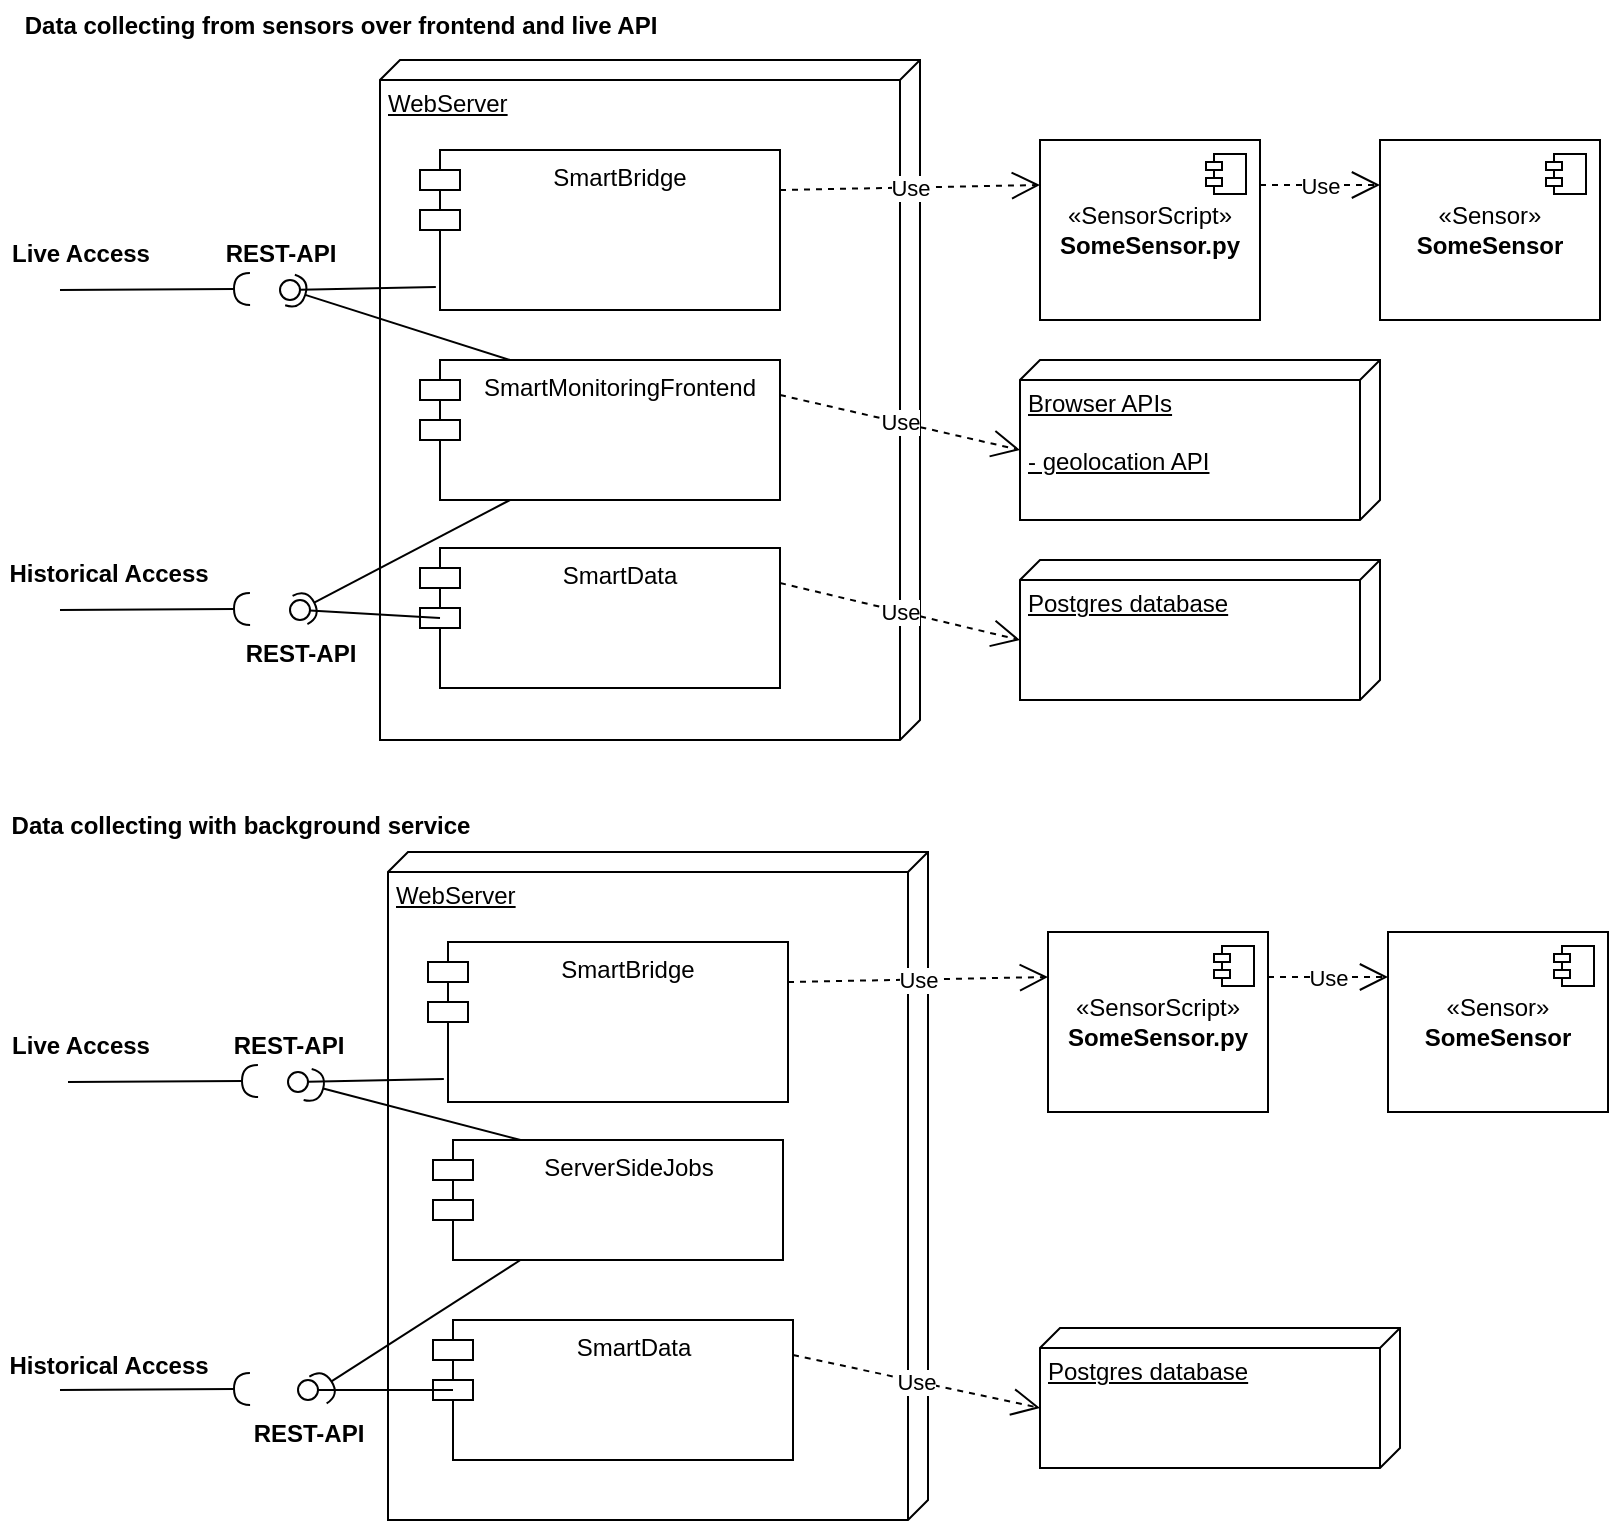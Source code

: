 <mxfile version="21.2.8" type="device">
  <diagram name="Seite-1" id="PgmqdzP3HbmkdX3xIRE-">
    <mxGraphModel dx="1562" dy="916" grid="1" gridSize="10" guides="1" tooltips="1" connect="1" arrows="1" fold="1" page="1" pageScale="1" pageWidth="827" pageHeight="1169" math="0" shadow="0">
      <root>
        <mxCell id="0" />
        <mxCell id="1" parent="0" />
        <mxCell id="LPqlqlBXjNiI8-WdypCB-1" value="«SensorScript»&lt;br&gt;&lt;b&gt;SomeSensor.py&lt;/b&gt;" style="html=1;dropTarget=0;whiteSpace=wrap;" vertex="1" parent="1">
          <mxGeometry x="530" y="80" width="110" height="90" as="geometry" />
        </mxCell>
        <mxCell id="LPqlqlBXjNiI8-WdypCB-2" value="" style="shape=module;jettyWidth=8;jettyHeight=4;" vertex="1" parent="LPqlqlBXjNiI8-WdypCB-1">
          <mxGeometry x="1" width="20" height="20" relative="1" as="geometry">
            <mxPoint x="-27" y="7" as="offset" />
          </mxGeometry>
        </mxCell>
        <mxCell id="LPqlqlBXjNiI8-WdypCB-3" value="WebServer" style="verticalAlign=top;align=left;spacingTop=8;spacingLeft=2;spacingRight=12;shape=cube;size=10;direction=south;fontStyle=4;html=1;whiteSpace=wrap;" vertex="1" parent="1">
          <mxGeometry x="200" y="40" width="270" height="340" as="geometry" />
        </mxCell>
        <mxCell id="LPqlqlBXjNiI8-WdypCB-4" value="SmartMonitoringFrontend" style="shape=module;align=left;spacingLeft=20;align=center;verticalAlign=top;whiteSpace=wrap;html=1;" vertex="1" parent="1">
          <mxGeometry x="220" y="190" width="180" height="70" as="geometry" />
        </mxCell>
        <mxCell id="LPqlqlBXjNiI8-WdypCB-5" value="SmartData" style="shape=module;align=left;spacingLeft=20;align=center;verticalAlign=top;whiteSpace=wrap;html=1;" vertex="1" parent="1">
          <mxGeometry x="220" y="284" width="180" height="70" as="geometry" />
        </mxCell>
        <mxCell id="LPqlqlBXjNiI8-WdypCB-6" value="Postgres database" style="verticalAlign=top;align=left;spacingTop=8;spacingLeft=2;spacingRight=12;shape=cube;size=10;direction=south;fontStyle=4;html=1;whiteSpace=wrap;" vertex="1" parent="1">
          <mxGeometry x="520" y="290" width="180" height="70" as="geometry" />
        </mxCell>
        <mxCell id="LPqlqlBXjNiI8-WdypCB-7" value="SmartBridge" style="shape=module;align=left;spacingLeft=20;align=center;verticalAlign=top;whiteSpace=wrap;html=1;" vertex="1" parent="1">
          <mxGeometry x="220" y="85" width="180" height="80" as="geometry" />
        </mxCell>
        <mxCell id="LPqlqlBXjNiI8-WdypCB-8" value="" style="rounded=0;orthogonalLoop=1;jettySize=auto;html=1;endArrow=none;endFill=0;sketch=0;sourcePerimeterSpacing=0;targetPerimeterSpacing=0;exitX=0.044;exitY=0.857;exitDx=0;exitDy=0;exitPerimeter=0;" edge="1" target="LPqlqlBXjNiI8-WdypCB-10" parent="1" source="LPqlqlBXjNiI8-WdypCB-7">
          <mxGeometry relative="1" as="geometry">
            <mxPoint x="500" y="475" as="sourcePoint" />
          </mxGeometry>
        </mxCell>
        <mxCell id="LPqlqlBXjNiI8-WdypCB-9" value="" style="rounded=0;orthogonalLoop=1;jettySize=auto;html=1;endArrow=halfCircle;endFill=0;entryX=0.5;entryY=0.5;endSize=6;strokeWidth=1;sketch=0;exitX=0.25;exitY=0;exitDx=0;exitDy=0;" edge="1" target="LPqlqlBXjNiI8-WdypCB-10" parent="1" source="LPqlqlBXjNiI8-WdypCB-4">
          <mxGeometry relative="1" as="geometry">
            <mxPoint x="670" y="430" as="sourcePoint" />
          </mxGeometry>
        </mxCell>
        <mxCell id="LPqlqlBXjNiI8-WdypCB-10" value="" style="ellipse;whiteSpace=wrap;html=1;align=center;aspect=fixed;resizable=0;points=[];outlineConnect=0;sketch=0;" vertex="1" parent="1">
          <mxGeometry x="150" y="150" width="10" height="10" as="geometry" />
        </mxCell>
        <mxCell id="LPqlqlBXjNiI8-WdypCB-11" value="«Sensor»&lt;br&gt;&lt;b&gt;SomeSensor&lt;/b&gt;" style="html=1;dropTarget=0;whiteSpace=wrap;" vertex="1" parent="1">
          <mxGeometry x="700" y="80" width="110" height="90" as="geometry" />
        </mxCell>
        <mxCell id="LPqlqlBXjNiI8-WdypCB-12" value="" style="shape=module;jettyWidth=8;jettyHeight=4;" vertex="1" parent="LPqlqlBXjNiI8-WdypCB-11">
          <mxGeometry x="1" width="20" height="20" relative="1" as="geometry">
            <mxPoint x="-27" y="7" as="offset" />
          </mxGeometry>
        </mxCell>
        <mxCell id="LPqlqlBXjNiI8-WdypCB-13" value="Use" style="endArrow=open;endSize=12;dashed=1;html=1;rounded=0;exitX=1;exitY=0.25;exitDx=0;exitDy=0;entryX=0;entryY=0.25;entryDx=0;entryDy=0;" edge="1" parent="1" source="LPqlqlBXjNiI8-WdypCB-7" target="LPqlqlBXjNiI8-WdypCB-1">
          <mxGeometry width="160" relative="1" as="geometry">
            <mxPoint x="330" y="270" as="sourcePoint" />
            <mxPoint x="490" y="270" as="targetPoint" />
          </mxGeometry>
        </mxCell>
        <mxCell id="LPqlqlBXjNiI8-WdypCB-14" value="Use" style="endArrow=open;endSize=12;dashed=1;html=1;rounded=0;exitX=1;exitY=0.25;exitDx=0;exitDy=0;entryX=0;entryY=0.25;entryDx=0;entryDy=0;" edge="1" parent="1" source="LPqlqlBXjNiI8-WdypCB-1" target="LPqlqlBXjNiI8-WdypCB-11">
          <mxGeometry width="160" relative="1" as="geometry">
            <mxPoint x="330" y="270" as="sourcePoint" />
            <mxPoint x="490" y="270" as="targetPoint" />
          </mxGeometry>
        </mxCell>
        <mxCell id="LPqlqlBXjNiI8-WdypCB-18" value="Use" style="endArrow=open;endSize=12;dashed=1;html=1;rounded=0;exitX=1;exitY=0.25;exitDx=0;exitDy=0;entryX=0;entryY=0;entryDx=40;entryDy=180;entryPerimeter=0;" edge="1" parent="1" source="LPqlqlBXjNiI8-WdypCB-5" target="LPqlqlBXjNiI8-WdypCB-6">
          <mxGeometry width="160" relative="1" as="geometry">
            <mxPoint x="330" y="370" as="sourcePoint" />
            <mxPoint x="490" y="370" as="targetPoint" />
          </mxGeometry>
        </mxCell>
        <mxCell id="LPqlqlBXjNiI8-WdypCB-19" value="REST-API" style="text;align=center;fontStyle=1;verticalAlign=middle;spacingLeft=3;spacingRight=3;strokeColor=none;rotatable=0;points=[[0,0.5],[1,0.5]];portConstraint=eastwest;html=1;" vertex="1" parent="1">
          <mxGeometry x="110" y="124" width="80" height="26" as="geometry" />
        </mxCell>
        <mxCell id="LPqlqlBXjNiI8-WdypCB-20" value="REST-API" style="text;align=center;fontStyle=1;verticalAlign=middle;spacingLeft=3;spacingRight=3;strokeColor=none;rotatable=0;points=[[0,0.5],[1,0.5]];portConstraint=eastwest;html=1;" vertex="1" parent="1">
          <mxGeometry x="120" y="324" width="80" height="26" as="geometry" />
        </mxCell>
        <mxCell id="LPqlqlBXjNiI8-WdypCB-21" value="" style="rounded=0;orthogonalLoop=1;jettySize=auto;html=1;endArrow=none;endFill=0;sketch=0;sourcePerimeterSpacing=0;targetPerimeterSpacing=0;exitX=0;exitY=0.5;exitDx=10;exitDy=0;exitPerimeter=0;" edge="1" target="LPqlqlBXjNiI8-WdypCB-23" parent="1" source="LPqlqlBXjNiI8-WdypCB-5">
          <mxGeometry relative="1" as="geometry">
            <mxPoint x="150" y="440" as="sourcePoint" />
          </mxGeometry>
        </mxCell>
        <mxCell id="LPqlqlBXjNiI8-WdypCB-22" value="" style="rounded=0;orthogonalLoop=1;jettySize=auto;html=1;endArrow=halfCircle;endFill=0;entryX=0.5;entryY=0.5;endSize=6;strokeWidth=1;sketch=0;exitX=0.25;exitY=1;exitDx=0;exitDy=0;" edge="1" target="LPqlqlBXjNiI8-WdypCB-23" parent="1" source="LPqlqlBXjNiI8-WdypCB-4">
          <mxGeometry relative="1" as="geometry">
            <mxPoint x="590" y="310" as="sourcePoint" />
          </mxGeometry>
        </mxCell>
        <mxCell id="LPqlqlBXjNiI8-WdypCB-23" value="" style="ellipse;whiteSpace=wrap;html=1;align=center;aspect=fixed;resizable=0;points=[];outlineConnect=0;sketch=0;" vertex="1" parent="1">
          <mxGeometry x="155" y="310" width="10" height="10" as="geometry" />
        </mxCell>
        <mxCell id="LPqlqlBXjNiI8-WdypCB-31" value="" style="rounded=0;orthogonalLoop=1;jettySize=auto;html=1;endArrow=halfCircle;endFill=0;entryX=0.5;entryY=0.5;endSize=6;strokeWidth=1;sketch=0;" edge="1" parent="1">
          <mxGeometry relative="1" as="geometry">
            <mxPoint x="40" y="155" as="sourcePoint" />
            <mxPoint x="135" y="154.5" as="targetPoint" />
          </mxGeometry>
        </mxCell>
        <mxCell id="LPqlqlBXjNiI8-WdypCB-32" value="" style="rounded=0;orthogonalLoop=1;jettySize=auto;html=1;endArrow=halfCircle;endFill=0;entryX=0.5;entryY=0.5;endSize=6;strokeWidth=1;sketch=0;" edge="1" parent="1">
          <mxGeometry relative="1" as="geometry">
            <mxPoint x="40" y="315" as="sourcePoint" />
            <mxPoint x="135" y="314.5" as="targetPoint" />
          </mxGeometry>
        </mxCell>
        <mxCell id="LPqlqlBXjNiI8-WdypCB-33" value="Live Access" style="text;align=center;fontStyle=1;verticalAlign=middle;spacingLeft=3;spacingRight=3;strokeColor=none;rotatable=0;points=[[0,0.5],[1,0.5]];portConstraint=eastwest;html=1;" vertex="1" parent="1">
          <mxGeometry x="10" y="124" width="80" height="26" as="geometry" />
        </mxCell>
        <mxCell id="LPqlqlBXjNiI8-WdypCB-34" value="Historical Access" style="text;align=center;fontStyle=1;verticalAlign=middle;spacingLeft=3;spacingRight=3;strokeColor=none;rotatable=0;points=[[0,0.5],[1,0.5]];portConstraint=eastwest;html=1;" vertex="1" parent="1">
          <mxGeometry x="24" y="284" width="80" height="26" as="geometry" />
        </mxCell>
        <mxCell id="LPqlqlBXjNiI8-WdypCB-35" value="Data collecting from sensors over frontend and live API" style="text;align=center;fontStyle=1;verticalAlign=middle;spacingLeft=3;spacingRight=3;strokeColor=none;rotatable=0;points=[[0,0.5],[1,0.5]];portConstraint=eastwest;html=1;" vertex="1" parent="1">
          <mxGeometry x="140" y="10" width="80" height="26" as="geometry" />
        </mxCell>
        <mxCell id="LPqlqlBXjNiI8-WdypCB-36" value="«SensorScript»&lt;br&gt;&lt;b&gt;SomeSensor.py&lt;/b&gt;" style="html=1;dropTarget=0;whiteSpace=wrap;" vertex="1" parent="1">
          <mxGeometry x="534" y="476" width="110" height="90" as="geometry" />
        </mxCell>
        <mxCell id="LPqlqlBXjNiI8-WdypCB-37" value="" style="shape=module;jettyWidth=8;jettyHeight=4;" vertex="1" parent="LPqlqlBXjNiI8-WdypCB-36">
          <mxGeometry x="1" width="20" height="20" relative="1" as="geometry">
            <mxPoint x="-27" y="7" as="offset" />
          </mxGeometry>
        </mxCell>
        <mxCell id="LPqlqlBXjNiI8-WdypCB-38" value="WebServer" style="verticalAlign=top;align=left;spacingTop=8;spacingLeft=2;spacingRight=12;shape=cube;size=10;direction=south;fontStyle=4;html=1;whiteSpace=wrap;" vertex="1" parent="1">
          <mxGeometry x="204" y="436" width="270" height="334" as="geometry" />
        </mxCell>
        <mxCell id="LPqlqlBXjNiI8-WdypCB-40" value="SmartData" style="shape=module;align=left;spacingLeft=20;align=center;verticalAlign=top;whiteSpace=wrap;html=1;" vertex="1" parent="1">
          <mxGeometry x="226.5" y="670" width="180" height="70" as="geometry" />
        </mxCell>
        <mxCell id="LPqlqlBXjNiI8-WdypCB-41" value="Postgres database" style="verticalAlign=top;align=left;spacingTop=8;spacingLeft=2;spacingRight=12;shape=cube;size=10;direction=south;fontStyle=4;html=1;whiteSpace=wrap;" vertex="1" parent="1">
          <mxGeometry x="530" y="674" width="180" height="70" as="geometry" />
        </mxCell>
        <mxCell id="LPqlqlBXjNiI8-WdypCB-42" value="SmartBridge" style="shape=module;align=left;spacingLeft=20;align=center;verticalAlign=top;whiteSpace=wrap;html=1;" vertex="1" parent="1">
          <mxGeometry x="224" y="481" width="180" height="80" as="geometry" />
        </mxCell>
        <mxCell id="LPqlqlBXjNiI8-WdypCB-43" value="" style="rounded=0;orthogonalLoop=1;jettySize=auto;html=1;endArrow=none;endFill=0;sketch=0;sourcePerimeterSpacing=0;targetPerimeterSpacing=0;exitX=0.044;exitY=0.857;exitDx=0;exitDy=0;exitPerimeter=0;" edge="1" parent="1" source="LPqlqlBXjNiI8-WdypCB-42" target="LPqlqlBXjNiI8-WdypCB-45">
          <mxGeometry relative="1" as="geometry">
            <mxPoint x="504" y="871" as="sourcePoint" />
          </mxGeometry>
        </mxCell>
        <mxCell id="LPqlqlBXjNiI8-WdypCB-45" value="" style="ellipse;whiteSpace=wrap;html=1;align=center;aspect=fixed;resizable=0;points=[];outlineConnect=0;sketch=0;" vertex="1" parent="1">
          <mxGeometry x="154" y="546" width="10" height="10" as="geometry" />
        </mxCell>
        <mxCell id="LPqlqlBXjNiI8-WdypCB-46" value="«Sensor»&lt;br&gt;&lt;b&gt;SomeSensor&lt;/b&gt;" style="html=1;dropTarget=0;whiteSpace=wrap;" vertex="1" parent="1">
          <mxGeometry x="704" y="476" width="110" height="90" as="geometry" />
        </mxCell>
        <mxCell id="LPqlqlBXjNiI8-WdypCB-47" value="" style="shape=module;jettyWidth=8;jettyHeight=4;" vertex="1" parent="LPqlqlBXjNiI8-WdypCB-46">
          <mxGeometry x="1" width="20" height="20" relative="1" as="geometry">
            <mxPoint x="-27" y="7" as="offset" />
          </mxGeometry>
        </mxCell>
        <mxCell id="LPqlqlBXjNiI8-WdypCB-48" value="Use" style="endArrow=open;endSize=12;dashed=1;html=1;rounded=0;exitX=1;exitY=0.25;exitDx=0;exitDy=0;entryX=0;entryY=0.25;entryDx=0;entryDy=0;" edge="1" parent="1" source="LPqlqlBXjNiI8-WdypCB-42" target="LPqlqlBXjNiI8-WdypCB-36">
          <mxGeometry width="160" relative="1" as="geometry">
            <mxPoint x="334" y="666" as="sourcePoint" />
            <mxPoint x="494" y="666" as="targetPoint" />
          </mxGeometry>
        </mxCell>
        <mxCell id="LPqlqlBXjNiI8-WdypCB-49" value="Use" style="endArrow=open;endSize=12;dashed=1;html=1;rounded=0;exitX=1;exitY=0.25;exitDx=0;exitDy=0;entryX=0;entryY=0.25;entryDx=0;entryDy=0;" edge="1" parent="1" source="LPqlqlBXjNiI8-WdypCB-36" target="LPqlqlBXjNiI8-WdypCB-46">
          <mxGeometry width="160" relative="1" as="geometry">
            <mxPoint x="334" y="666" as="sourcePoint" />
            <mxPoint x="494" y="666" as="targetPoint" />
          </mxGeometry>
        </mxCell>
        <mxCell id="LPqlqlBXjNiI8-WdypCB-50" value="Use" style="endArrow=open;endSize=12;dashed=1;html=1;rounded=0;exitX=1;exitY=0.25;exitDx=0;exitDy=0;entryX=0;entryY=0;entryDx=40;entryDy=180;entryPerimeter=0;" edge="1" parent="1" source="LPqlqlBXjNiI8-WdypCB-40" target="LPqlqlBXjNiI8-WdypCB-41">
          <mxGeometry width="160" relative="1" as="geometry">
            <mxPoint x="334" y="766" as="sourcePoint" />
            <mxPoint x="494" y="766" as="targetPoint" />
          </mxGeometry>
        </mxCell>
        <mxCell id="LPqlqlBXjNiI8-WdypCB-51" value="REST-API" style="text;align=center;fontStyle=1;verticalAlign=middle;spacingLeft=3;spacingRight=3;strokeColor=none;rotatable=0;points=[[0,0.5],[1,0.5]];portConstraint=eastwest;html=1;" vertex="1" parent="1">
          <mxGeometry x="114" y="520" width="80" height="26" as="geometry" />
        </mxCell>
        <mxCell id="LPqlqlBXjNiI8-WdypCB-52" value="REST-API" style="text;align=center;fontStyle=1;verticalAlign=middle;spacingLeft=3;spacingRight=3;strokeColor=none;rotatable=0;points=[[0,0.5],[1,0.5]];portConstraint=eastwest;html=1;" vertex="1" parent="1">
          <mxGeometry x="124" y="714" width="80" height="26" as="geometry" />
        </mxCell>
        <mxCell id="LPqlqlBXjNiI8-WdypCB-53" value="" style="rounded=0;orthogonalLoop=1;jettySize=auto;html=1;endArrow=none;endFill=0;sketch=0;sourcePerimeterSpacing=0;targetPerimeterSpacing=0;exitX=0;exitY=0.5;exitDx=10;exitDy=0;exitPerimeter=0;" edge="1" parent="1" source="LPqlqlBXjNiI8-WdypCB-40" target="LPqlqlBXjNiI8-WdypCB-55">
          <mxGeometry relative="1" as="geometry">
            <mxPoint x="154" y="836" as="sourcePoint" />
          </mxGeometry>
        </mxCell>
        <mxCell id="LPqlqlBXjNiI8-WdypCB-55" value="" style="ellipse;whiteSpace=wrap;html=1;align=center;aspect=fixed;resizable=0;points=[];outlineConnect=0;sketch=0;" vertex="1" parent="1">
          <mxGeometry x="159" y="700" width="10" height="10" as="geometry" />
        </mxCell>
        <mxCell id="LPqlqlBXjNiI8-WdypCB-56" value="ServerSideJobs" style="shape=module;align=left;spacingLeft=20;align=center;verticalAlign=top;whiteSpace=wrap;html=1;" vertex="1" parent="1">
          <mxGeometry x="226.5" y="580" width="175" height="60" as="geometry" />
        </mxCell>
        <mxCell id="LPqlqlBXjNiI8-WdypCB-57" value="" style="rounded=0;orthogonalLoop=1;jettySize=auto;html=1;endArrow=halfCircle;endFill=0;endSize=6;strokeWidth=1;sketch=0;exitX=0.25;exitY=0;exitDx=0;exitDy=0;" edge="1" parent="1" source="LPqlqlBXjNiI8-WdypCB-56" target="LPqlqlBXjNiI8-WdypCB-45">
          <mxGeometry relative="1" as="geometry">
            <mxPoint x="614" y="706" as="sourcePoint" />
            <mxPoint x="79" y="681" as="targetPoint" />
          </mxGeometry>
        </mxCell>
        <mxCell id="LPqlqlBXjNiI8-WdypCB-58" value="" style="rounded=0;orthogonalLoop=1;jettySize=auto;html=1;endArrow=halfCircle;endFill=0;entryX=1;entryY=0.5;endSize=6;strokeWidth=1;sketch=0;exitX=0.25;exitY=1;exitDx=0;exitDy=0;entryDx=0;entryDy=0;entryPerimeter=0;" edge="1" parent="1" source="LPqlqlBXjNiI8-WdypCB-56" target="LPqlqlBXjNiI8-WdypCB-55">
          <mxGeometry relative="1" as="geometry">
            <mxPoint x="624" y="716" as="sourcePoint" />
            <mxPoint x="89" y="691" as="targetPoint" />
          </mxGeometry>
        </mxCell>
        <mxCell id="LPqlqlBXjNiI8-WdypCB-59" value="" style="rounded=0;orthogonalLoop=1;jettySize=auto;html=1;endArrow=halfCircle;endFill=0;entryX=0.5;entryY=0.5;endSize=6;strokeWidth=1;sketch=0;" edge="1" parent="1">
          <mxGeometry relative="1" as="geometry">
            <mxPoint x="44" y="551" as="sourcePoint" />
            <mxPoint x="139" y="550.5" as="targetPoint" />
          </mxGeometry>
        </mxCell>
        <mxCell id="LPqlqlBXjNiI8-WdypCB-60" value="" style="rounded=0;orthogonalLoop=1;jettySize=auto;html=1;endArrow=halfCircle;endFill=0;entryX=0.5;entryY=0.5;endSize=6;strokeWidth=1;sketch=0;" edge="1" parent="1">
          <mxGeometry relative="1" as="geometry">
            <mxPoint x="40" y="705" as="sourcePoint" />
            <mxPoint x="135" y="704.5" as="targetPoint" />
          </mxGeometry>
        </mxCell>
        <mxCell id="LPqlqlBXjNiI8-WdypCB-61" value="Live Access" style="text;align=center;fontStyle=1;verticalAlign=middle;spacingLeft=3;spacingRight=3;strokeColor=none;rotatable=0;points=[[0,0.5],[1,0.5]];portConstraint=eastwest;html=1;" vertex="1" parent="1">
          <mxGeometry x="10" y="520" width="80" height="26" as="geometry" />
        </mxCell>
        <mxCell id="LPqlqlBXjNiI8-WdypCB-62" value="Historical Access" style="text;align=center;fontStyle=1;verticalAlign=middle;spacingLeft=3;spacingRight=3;strokeColor=none;rotatable=0;points=[[0,0.5],[1,0.5]];portConstraint=eastwest;html=1;" vertex="1" parent="1">
          <mxGeometry x="24" y="680" width="80" height="26" as="geometry" />
        </mxCell>
        <mxCell id="LPqlqlBXjNiI8-WdypCB-63" value="Data collecting with background service" style="text;align=center;fontStyle=1;verticalAlign=middle;spacingLeft=3;spacingRight=3;strokeColor=none;rotatable=0;points=[[0,0.5],[1,0.5]];portConstraint=eastwest;html=1;" vertex="1" parent="1">
          <mxGeometry x="90" y="410" width="80" height="26" as="geometry" />
        </mxCell>
        <mxCell id="LPqlqlBXjNiI8-WdypCB-64" value="Browser APIs&lt;br&gt;&lt;br&gt;- geolocation API" style="verticalAlign=top;align=left;spacingTop=8;spacingLeft=2;spacingRight=12;shape=cube;size=10;direction=south;fontStyle=4;html=1;whiteSpace=wrap;" vertex="1" parent="1">
          <mxGeometry x="520" y="190" width="180" height="80" as="geometry" />
        </mxCell>
        <mxCell id="LPqlqlBXjNiI8-WdypCB-65" value="Use" style="endArrow=open;endSize=12;dashed=1;html=1;rounded=0;exitX=1;exitY=0.25;exitDx=0;exitDy=0;entryX=0;entryY=0;entryDx=45;entryDy=180;entryPerimeter=0;" edge="1" parent="1" source="LPqlqlBXjNiI8-WdypCB-4" target="LPqlqlBXjNiI8-WdypCB-64">
          <mxGeometry width="160" relative="1" as="geometry">
            <mxPoint x="330" y="360" as="sourcePoint" />
            <mxPoint x="490" y="360" as="targetPoint" />
          </mxGeometry>
        </mxCell>
      </root>
    </mxGraphModel>
  </diagram>
</mxfile>
